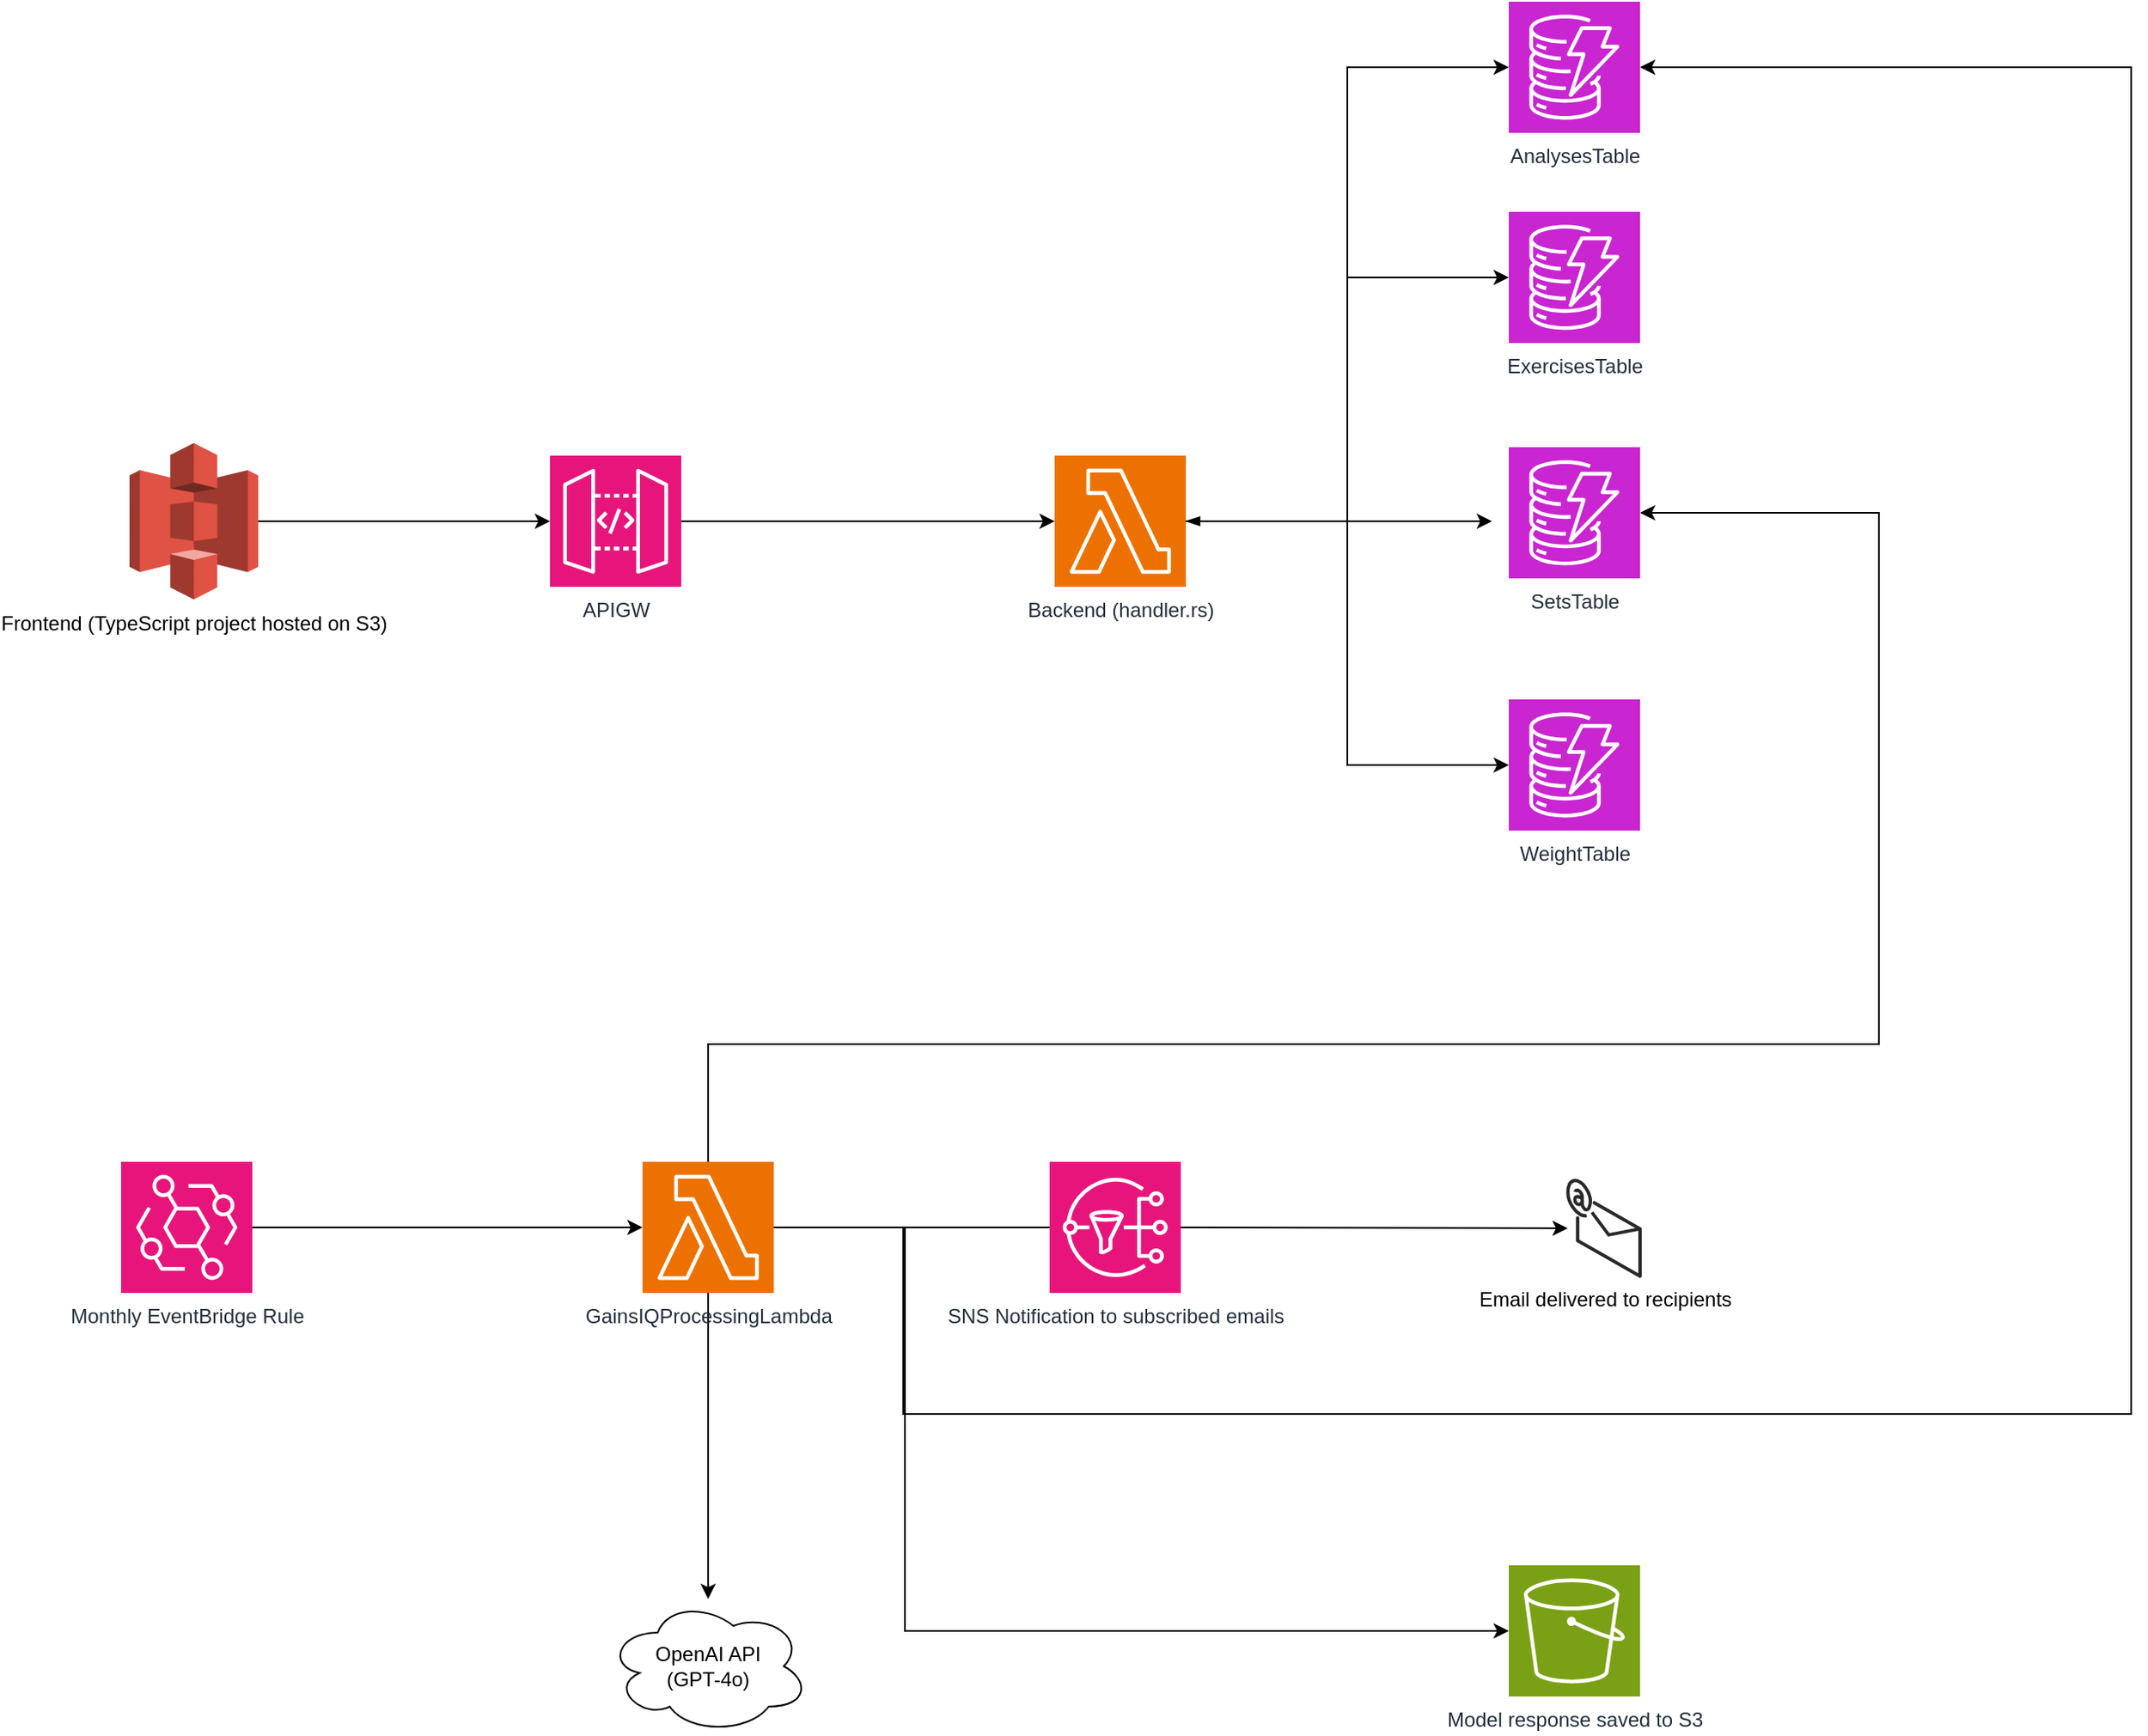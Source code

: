 <mxfile version="21.0.2" type="device"><diagram name="Page-1" id="QXoPpjPjjvawaE9_gzk-"><mxGraphModel dx="1380" dy="910" grid="1" gridSize="10" guides="1" tooltips="1" connect="1" arrows="1" fold="1" page="1" pageScale="1" pageWidth="850" pageHeight="1100" math="0" shadow="0"><root><mxCell id="0"/><mxCell id="1" parent="0"/><mxCell id="w0JvV6dThhApG_6P3n8y-1" value="&lt;div&gt;ExercisesTable&lt;/div&gt;&lt;div&gt;&lt;br&gt;&lt;/div&gt;" style="sketch=0;points=[[0,0,0],[0.25,0,0],[0.5,0,0],[0.75,0,0],[1,0,0],[0,1,0],[0.25,1,0],[0.5,1,0],[0.75,1,0],[1,1,0],[0,0.25,0],[0,0.5,0],[0,0.75,0],[1,0.25,0],[1,0.5,0],[1,0.75,0]];outlineConnect=0;fontColor=#232F3E;fillColor=#C925D1;strokeColor=#ffffff;dashed=0;verticalLabelPosition=bottom;verticalAlign=top;align=center;html=1;fontSize=12;fontStyle=0;aspect=fixed;shape=mxgraph.aws4.resourceIcon;resIcon=mxgraph.aws4.dynamodb;" parent="1" vertex="1"><mxGeometry x="920" y="125" width="78" height="78" as="geometry"/></mxCell><mxCell id="w0JvV6dThhApG_6P3n8y-2" value="&lt;div&gt;SetsTable&lt;/div&gt;&lt;div&gt;&lt;br&gt;&lt;/div&gt;" style="sketch=0;points=[[0,0,0],[0.25,0,0],[0.5,0,0],[0.75,0,0],[1,0,0],[0,1,0],[0.25,1,0],[0.5,1,0],[0.75,1,0],[1,1,0],[0,0.25,0],[0,0.5,0],[0,0.75,0],[1,0.25,0],[1,0.5,0],[1,0.75,0]];outlineConnect=0;fontColor=#232F3E;fillColor=#C925D1;strokeColor=#ffffff;dashed=0;verticalLabelPosition=bottom;verticalAlign=top;align=center;html=1;fontSize=12;fontStyle=0;aspect=fixed;shape=mxgraph.aws4.resourceIcon;resIcon=mxgraph.aws4.dynamodb;" parent="1" vertex="1"><mxGeometry x="920" y="265" width="78" height="78" as="geometry"/></mxCell><mxCell id="w0JvV6dThhApG_6P3n8y-3" value="&lt;div&gt;WeightTable&lt;/div&gt;&lt;div&gt;&lt;br&gt;&lt;/div&gt;" style="sketch=0;points=[[0,0,0],[0.25,0,0],[0.5,0,0],[0.75,0,0],[1,0,0],[0,1,0],[0.25,1,0],[0.5,1,0],[0.75,1,0],[1,1,0],[0,0.25,0],[0,0.5,0],[0,0.75,0],[1,0.25,0],[1,0.5,0],[1,0.75,0]];outlineConnect=0;fontColor=#232F3E;fillColor=#C925D1;strokeColor=#ffffff;dashed=0;verticalLabelPosition=bottom;verticalAlign=top;align=center;html=1;fontSize=12;fontStyle=0;aspect=fixed;shape=mxgraph.aws4.resourceIcon;resIcon=mxgraph.aws4.dynamodb;" parent="1" vertex="1"><mxGeometry x="920" y="415" width="78" height="78" as="geometry"/></mxCell><mxCell id="w0JvV6dThhApG_6P3n8y-4" value="&lt;div&gt;APIGW&lt;/div&gt;&lt;div&gt;&lt;br&gt;&lt;/div&gt;" style="sketch=0;points=[[0,0,0],[0.25,0,0],[0.5,0,0],[0.75,0,0],[1,0,0],[0,1,0],[0.25,1,0],[0.5,1,0],[0.75,1,0],[1,1,0],[0,0.25,0],[0,0.5,0],[0,0.75,0],[1,0.25,0],[1,0.5,0],[1,0.75,0]];outlineConnect=0;fontColor=#232F3E;fillColor=#E7157B;strokeColor=#ffffff;dashed=0;verticalLabelPosition=bottom;verticalAlign=top;align=center;html=1;fontSize=12;fontStyle=0;aspect=fixed;shape=mxgraph.aws4.resourceIcon;resIcon=mxgraph.aws4.api_gateway;" parent="1" vertex="1"><mxGeometry x="350" y="270" width="78" height="78" as="geometry"/></mxCell><mxCell id="w0JvV6dThhApG_6P3n8y-8" style="edgeStyle=orthogonalEdgeStyle;rounded=0;orthogonalLoop=1;jettySize=auto;html=1;" parent="1" source="w0JvV6dThhApG_6P3n8y-5" target="w0JvV6dThhApG_6P3n8y-4" edge="1"><mxGeometry relative="1" as="geometry"/></mxCell><mxCell id="w0JvV6dThhApG_6P3n8y-5" value="&lt;div&gt;Frontend (TypeScript project hosted on S3)&lt;/div&gt;&lt;div&gt;&lt;br&gt;&lt;/div&gt;" style="outlineConnect=0;dashed=0;verticalLabelPosition=bottom;verticalAlign=top;align=center;html=1;shape=mxgraph.aws3.s3;fillColor=#E05243;gradientColor=none;" parent="1" vertex="1"><mxGeometry x="100" y="262.5" width="76.5" height="93" as="geometry"/></mxCell><mxCell id="w0JvV6dThhApG_6P3n8y-12" style="edgeStyle=orthogonalEdgeStyle;rounded=0;orthogonalLoop=1;jettySize=auto;html=1;exitX=1;exitY=0.5;exitDx=0;exitDy=0;exitPerimeter=0;" parent="1" source="w0JvV6dThhApG_6P3n8y-6" edge="1"><mxGeometry relative="1" as="geometry"><mxPoint x="910" y="309" as="targetPoint"/></mxGeometry></mxCell><mxCell id="AosE4cpmjcuoPG_NN9lL-5" style="edgeStyle=orthogonalEdgeStyle;rounded=0;orthogonalLoop=1;jettySize=auto;html=1;entryX=0;entryY=0.5;entryDx=0;entryDy=0;entryPerimeter=0;" edge="1" parent="1" source="w0JvV6dThhApG_6P3n8y-6" target="AosE4cpmjcuoPG_NN9lL-1"><mxGeometry relative="1" as="geometry"><mxPoint x="830.0" y="309" as="targetPoint"/></mxGeometry></mxCell><mxCell id="w0JvV6dThhApG_6P3n8y-6" value="Backend (handler.rs)" style="sketch=0;points=[[0,0,0],[0.25,0,0],[0.5,0,0],[0.75,0,0],[1,0,0],[0,1,0],[0.25,1,0],[0.5,1,0],[0.75,1,0],[1,1,0],[0,0.25,0],[0,0.5,0],[0,0.75,0],[1,0.25,0],[1,0.5,0],[1,0.75,0]];outlineConnect=0;fontColor=#232F3E;fillColor=#ED7100;strokeColor=#ffffff;dashed=0;verticalLabelPosition=bottom;verticalAlign=top;align=center;html=1;fontSize=12;fontStyle=0;aspect=fixed;shape=mxgraph.aws4.resourceIcon;resIcon=mxgraph.aws4.lambda;" parent="1" vertex="1"><mxGeometry x="650" y="270" width="78" height="78" as="geometry"/></mxCell><mxCell id="w0JvV6dThhApG_6P3n8y-18" style="edgeStyle=orthogonalEdgeStyle;rounded=0;orthogonalLoop=1;jettySize=auto;html=1;" parent="1" source="w0JvV6dThhApG_6P3n8y-7" target="w0JvV6dThhApG_6P3n8y-20" edge="1"><mxGeometry relative="1" as="geometry"><mxPoint x="785" y="729" as="targetPoint"/></mxGeometry></mxCell><mxCell id="w0JvV6dThhApG_6P3n8y-28" style="edgeStyle=orthogonalEdgeStyle;rounded=0;orthogonalLoop=1;jettySize=auto;html=1;" parent="1" source="w0JvV6dThhApG_6P3n8y-7" target="w0JvV6dThhApG_6P3n8y-27" edge="1"><mxGeometry relative="1" as="geometry"/></mxCell><mxCell id="w0JvV6dThhApG_6P3n8y-31" style="edgeStyle=orthogonalEdgeStyle;rounded=0;orthogonalLoop=1;jettySize=auto;html=1;" parent="1" source="w0JvV6dThhApG_6P3n8y-7" target="w0JvV6dThhApG_6P3n8y-2" edge="1"><mxGeometry relative="1" as="geometry"><mxPoint x="1140" y="300" as="targetPoint"/><Array as="points"><mxPoint x="444" y="620"/><mxPoint x="1140" y="620"/><mxPoint x="1140" y="304"/></Array></mxGeometry></mxCell><mxCell id="w0JvV6dThhApG_6P3n8y-32" style="edgeStyle=orthogonalEdgeStyle;rounded=0;orthogonalLoop=1;jettySize=auto;html=1;" parent="1" source="w0JvV6dThhApG_6P3n8y-7" target="w0JvV6dThhApG_6P3n8y-29" edge="1"><mxGeometry relative="1" as="geometry"><mxPoint x="560" y="1010" as="targetPoint"/><Array as="points"><mxPoint x="561" y="729"/><mxPoint x="561" y="969"/></Array></mxGeometry></mxCell><mxCell id="AosE4cpmjcuoPG_NN9lL-8" style="edgeStyle=orthogonalEdgeStyle;rounded=0;orthogonalLoop=1;jettySize=auto;html=1;entryX=1;entryY=0.5;entryDx=0;entryDy=0;entryPerimeter=0;" edge="1" parent="1" source="w0JvV6dThhApG_6P3n8y-7" target="AosE4cpmjcuoPG_NN9lL-1"><mxGeometry relative="1" as="geometry"><mxPoint x="1290" y="30" as="targetPoint"/><Array as="points"><mxPoint x="560" y="729"/><mxPoint x="560" y="840"/><mxPoint x="1290" y="840"/><mxPoint x="1290" y="39"/></Array></mxGeometry></mxCell><mxCell id="w0JvV6dThhApG_6P3n8y-7" value="GainsIQProcessingLambda" style="sketch=0;points=[[0,0,0],[0.25,0,0],[0.5,0,0],[0.75,0,0],[1,0,0],[0,1,0],[0.25,1,0],[0.5,1,0],[0.75,1,0],[1,1,0],[0,0.25,0],[0,0.5,0],[0,0.75,0],[1,0.25,0],[1,0.5,0],[1,0.75,0]];outlineConnect=0;fontColor=#232F3E;fillColor=#ED7100;strokeColor=#ffffff;dashed=0;verticalLabelPosition=bottom;verticalAlign=top;align=center;html=1;fontSize=12;fontStyle=0;aspect=fixed;shape=mxgraph.aws4.resourceIcon;resIcon=mxgraph.aws4.lambda;" parent="1" vertex="1"><mxGeometry x="405" y="690" width="78" height="78" as="geometry"/></mxCell><mxCell id="w0JvV6dThhApG_6P3n8y-9" style="edgeStyle=orthogonalEdgeStyle;rounded=0;orthogonalLoop=1;jettySize=auto;html=1;entryX=0;entryY=0.5;entryDx=0;entryDy=0;entryPerimeter=0;" parent="1" source="w0JvV6dThhApG_6P3n8y-4" target="w0JvV6dThhApG_6P3n8y-6" edge="1"><mxGeometry relative="1" as="geometry"/></mxCell><mxCell id="w0JvV6dThhApG_6P3n8y-13" style="edgeStyle=orthogonalEdgeStyle;rounded=0;orthogonalLoop=1;jettySize=auto;html=1;entryX=0;entryY=0.5;entryDx=0;entryDy=0;entryPerimeter=0;" parent="1" source="w0JvV6dThhApG_6P3n8y-6" target="w0JvV6dThhApG_6P3n8y-1" edge="1"><mxGeometry relative="1" as="geometry"/></mxCell><mxCell id="w0JvV6dThhApG_6P3n8y-14" style="edgeStyle=orthogonalEdgeStyle;rounded=0;orthogonalLoop=1;jettySize=auto;html=1;entryX=0;entryY=0.5;entryDx=0;entryDy=0;entryPerimeter=0;strokeColor=default;startArrow=blockThin;startFill=1;" parent="1" source="w0JvV6dThhApG_6P3n8y-6" target="w0JvV6dThhApG_6P3n8y-3" edge="1"><mxGeometry relative="1" as="geometry"/></mxCell><mxCell id="w0JvV6dThhApG_6P3n8y-15" value="Monthly EventBridge Rule" style="sketch=0;points=[[0,0,0],[0.25,0,0],[0.5,0,0],[0.75,0,0],[1,0,0],[0,1,0],[0.25,1,0],[0.5,1,0],[0.75,1,0],[1,1,0],[0,0.25,0],[0,0.5,0],[0,0.75,0],[1,0.25,0],[1,0.5,0],[1,0.75,0]];outlineConnect=0;fontColor=#232F3E;fillColor=#E7157B;strokeColor=#ffffff;dashed=0;verticalLabelPosition=bottom;verticalAlign=top;align=center;html=1;fontSize=12;fontStyle=0;aspect=fixed;shape=mxgraph.aws4.resourceIcon;resIcon=mxgraph.aws4.eventbridge;" parent="1" vertex="1"><mxGeometry x="95" y="690" width="78" height="78" as="geometry"/></mxCell><mxCell id="w0JvV6dThhApG_6P3n8y-16" style="edgeStyle=orthogonalEdgeStyle;rounded=0;orthogonalLoop=1;jettySize=auto;html=1;entryX=0;entryY=0.5;entryDx=0;entryDy=0;entryPerimeter=0;" parent="1" source="w0JvV6dThhApG_6P3n8y-15" target="w0JvV6dThhApG_6P3n8y-7" edge="1"><mxGeometry relative="1" as="geometry"/></mxCell><mxCell id="w0JvV6dThhApG_6P3n8y-19" value="SNS Notification to subscribed emails" style="sketch=0;points=[[0,0,0],[0.25,0,0],[0.5,0,0],[0.75,0,0],[1,0,0],[0,1,0],[0.25,1,0],[0.5,1,0],[0.75,1,0],[1,1,0],[0,0.25,0],[0,0.5,0],[0,0.75,0],[1,0.25,0],[1,0.5,0],[1,0.75,0]];outlineConnect=0;fontColor=#232F3E;fillColor=#E7157B;strokeColor=#ffffff;dashed=0;verticalLabelPosition=bottom;verticalAlign=top;align=center;html=1;fontSize=12;fontStyle=0;aspect=fixed;shape=mxgraph.aws4.resourceIcon;resIcon=mxgraph.aws4.sns;" parent="1" vertex="1"><mxGeometry x="647" y="690" width="78" height="78" as="geometry"/></mxCell><mxCell id="w0JvV6dThhApG_6P3n8y-20" value="&lt;div&gt;Email delivered to recipients&lt;br&gt;&lt;/div&gt;&lt;div&gt;&lt;br&gt;&lt;/div&gt;" style="verticalLabelPosition=bottom;html=1;verticalAlign=top;strokeWidth=1;align=center;outlineConnect=0;dashed=0;outlineConnect=0;shape=mxgraph.aws3d.email;aspect=fixed;strokeColor=#292929;" parent="1" vertex="1"><mxGeometry x="955" y="701" width="43" height="57.0" as="geometry"/></mxCell><mxCell id="w0JvV6dThhApG_6P3n8y-27" value="&lt;div&gt;OpenAI API&lt;/div&gt;&lt;div&gt;(GPT-4o)&lt;br&gt;&lt;/div&gt;" style="ellipse;shape=cloud;whiteSpace=wrap;html=1;" parent="1" vertex="1"><mxGeometry x="384" y="950" width="120" height="80" as="geometry"/></mxCell><mxCell id="w0JvV6dThhApG_6P3n8y-29" value="Model response saved to S3" style="sketch=0;points=[[0,0,0],[0.25,0,0],[0.5,0,0],[0.75,0,0],[1,0,0],[0,1,0],[0.25,1,0],[0.5,1,0],[0.75,1,0],[1,1,0],[0,0.25,0],[0,0.5,0],[0,0.75,0],[1,0.25,0],[1,0.5,0],[1,0.75,0]];outlineConnect=0;fontColor=#232F3E;fillColor=#7AA116;strokeColor=#ffffff;dashed=0;verticalLabelPosition=bottom;verticalAlign=top;align=center;html=1;fontSize=12;fontStyle=0;aspect=fixed;shape=mxgraph.aws4.resourceIcon;resIcon=mxgraph.aws4.s3;" parent="1" vertex="1"><mxGeometry x="920" y="930" width="78" height="78" as="geometry"/></mxCell><mxCell id="AosE4cpmjcuoPG_NN9lL-1" value="&lt;div&gt;AnalysesTable&lt;/div&gt;&lt;div&gt;&lt;br&gt;&lt;/div&gt;" style="sketch=0;points=[[0,0,0],[0.25,0,0],[0.5,0,0],[0.75,0,0],[1,0,0],[0,1,0],[0.25,1,0],[0.5,1,0],[0.75,1,0],[1,1,0],[0,0.25,0],[0,0.5,0],[0,0.75,0],[1,0.25,0],[1,0.5,0],[1,0.75,0]];outlineConnect=0;fontColor=#232F3E;fillColor=#C925D1;strokeColor=#ffffff;dashed=0;verticalLabelPosition=bottom;verticalAlign=top;align=center;html=1;fontSize=12;fontStyle=0;aspect=fixed;shape=mxgraph.aws4.resourceIcon;resIcon=mxgraph.aws4.dynamodb;" vertex="1" parent="1"><mxGeometry x="920" width="78" height="78" as="geometry"/></mxCell></root></mxGraphModel></diagram></mxfile>
